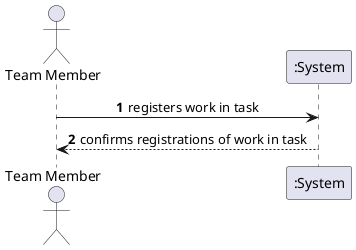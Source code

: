 @startuml

skinparam sequenceMessageAlign center
autonumber

actor "Team Member"
participant ":System" as System

"Team Member" -> System: registers work in task
System --> "Team Member": confirms registrations of work in task

@enduml